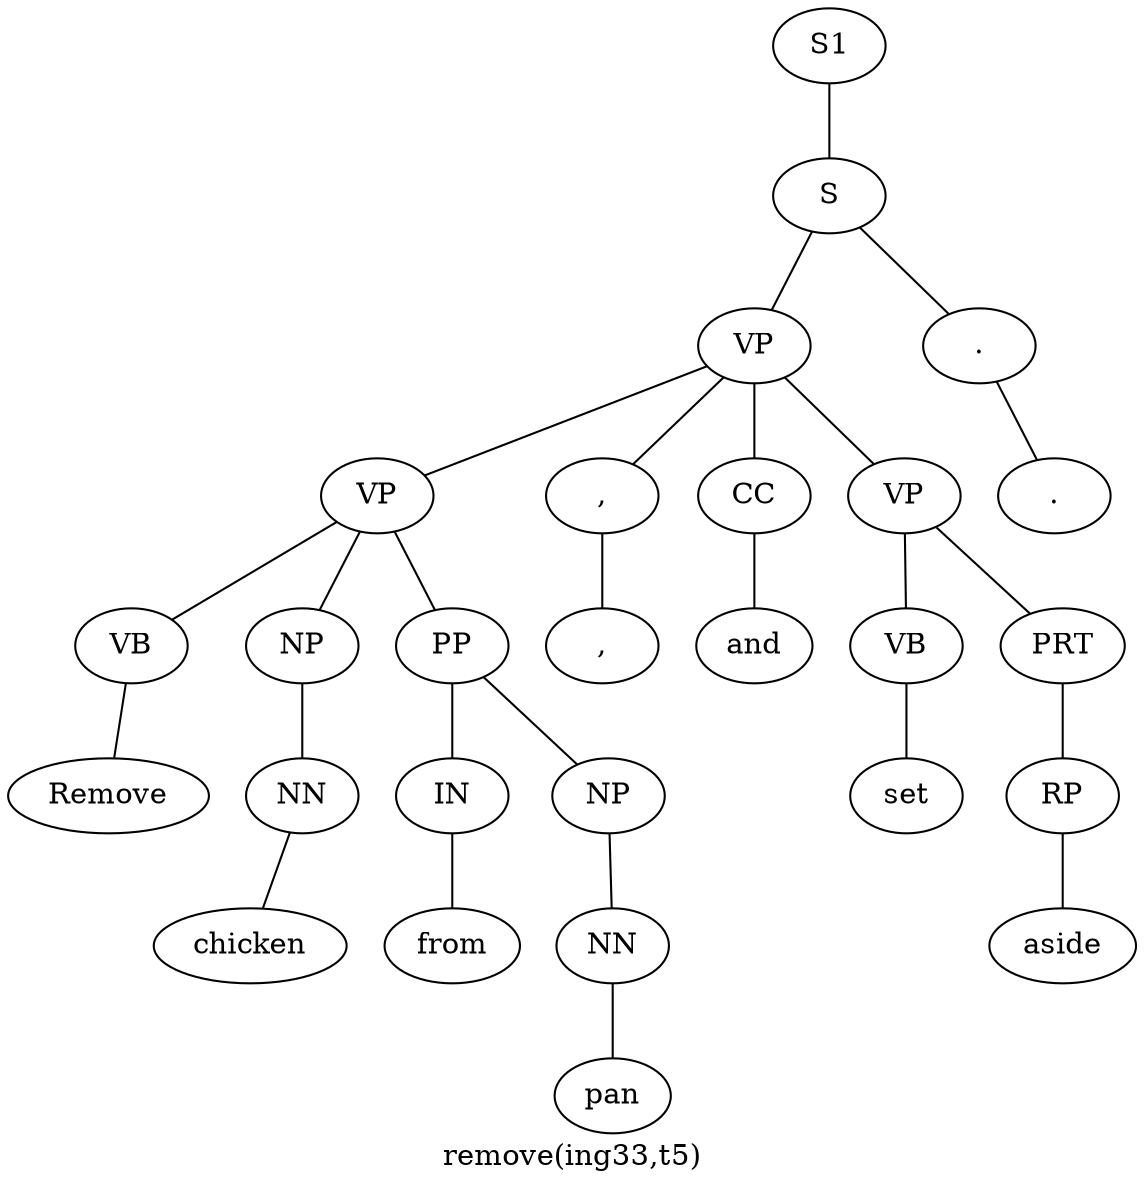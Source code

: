 graph SyntaxGraph {
	label = "remove(ing33,t5)";
	Node0 [label="S1"];
	Node1 [label="S"];
	Node2 [label="VP"];
	Node3 [label="VP"];
	Node4 [label="VB"];
	Node5 [label="Remove"];
	Node6 [label="NP"];
	Node7 [label="NN"];
	Node8 [label="chicken"];
	Node9 [label="PP"];
	Node10 [label="IN"];
	Node11 [label="from"];
	Node12 [label="NP"];
	Node13 [label="NN"];
	Node14 [label="pan"];
	Node15 [label=","];
	Node16 [label=","];
	Node17 [label="CC"];
	Node18 [label="and"];
	Node19 [label="VP"];
	Node20 [label="VB"];
	Node21 [label="set"];
	Node22 [label="PRT"];
	Node23 [label="RP"];
	Node24 [label="aside"];
	Node25 [label="."];
	Node26 [label="."];

	Node0 -- Node1;
	Node1 -- Node2;
	Node1 -- Node25;
	Node2 -- Node3;
	Node2 -- Node15;
	Node2 -- Node17;
	Node2 -- Node19;
	Node3 -- Node4;
	Node3 -- Node6;
	Node3 -- Node9;
	Node4 -- Node5;
	Node6 -- Node7;
	Node7 -- Node8;
	Node9 -- Node10;
	Node9 -- Node12;
	Node10 -- Node11;
	Node12 -- Node13;
	Node13 -- Node14;
	Node15 -- Node16;
	Node17 -- Node18;
	Node19 -- Node20;
	Node19 -- Node22;
	Node20 -- Node21;
	Node22 -- Node23;
	Node23 -- Node24;
	Node25 -- Node26;
}